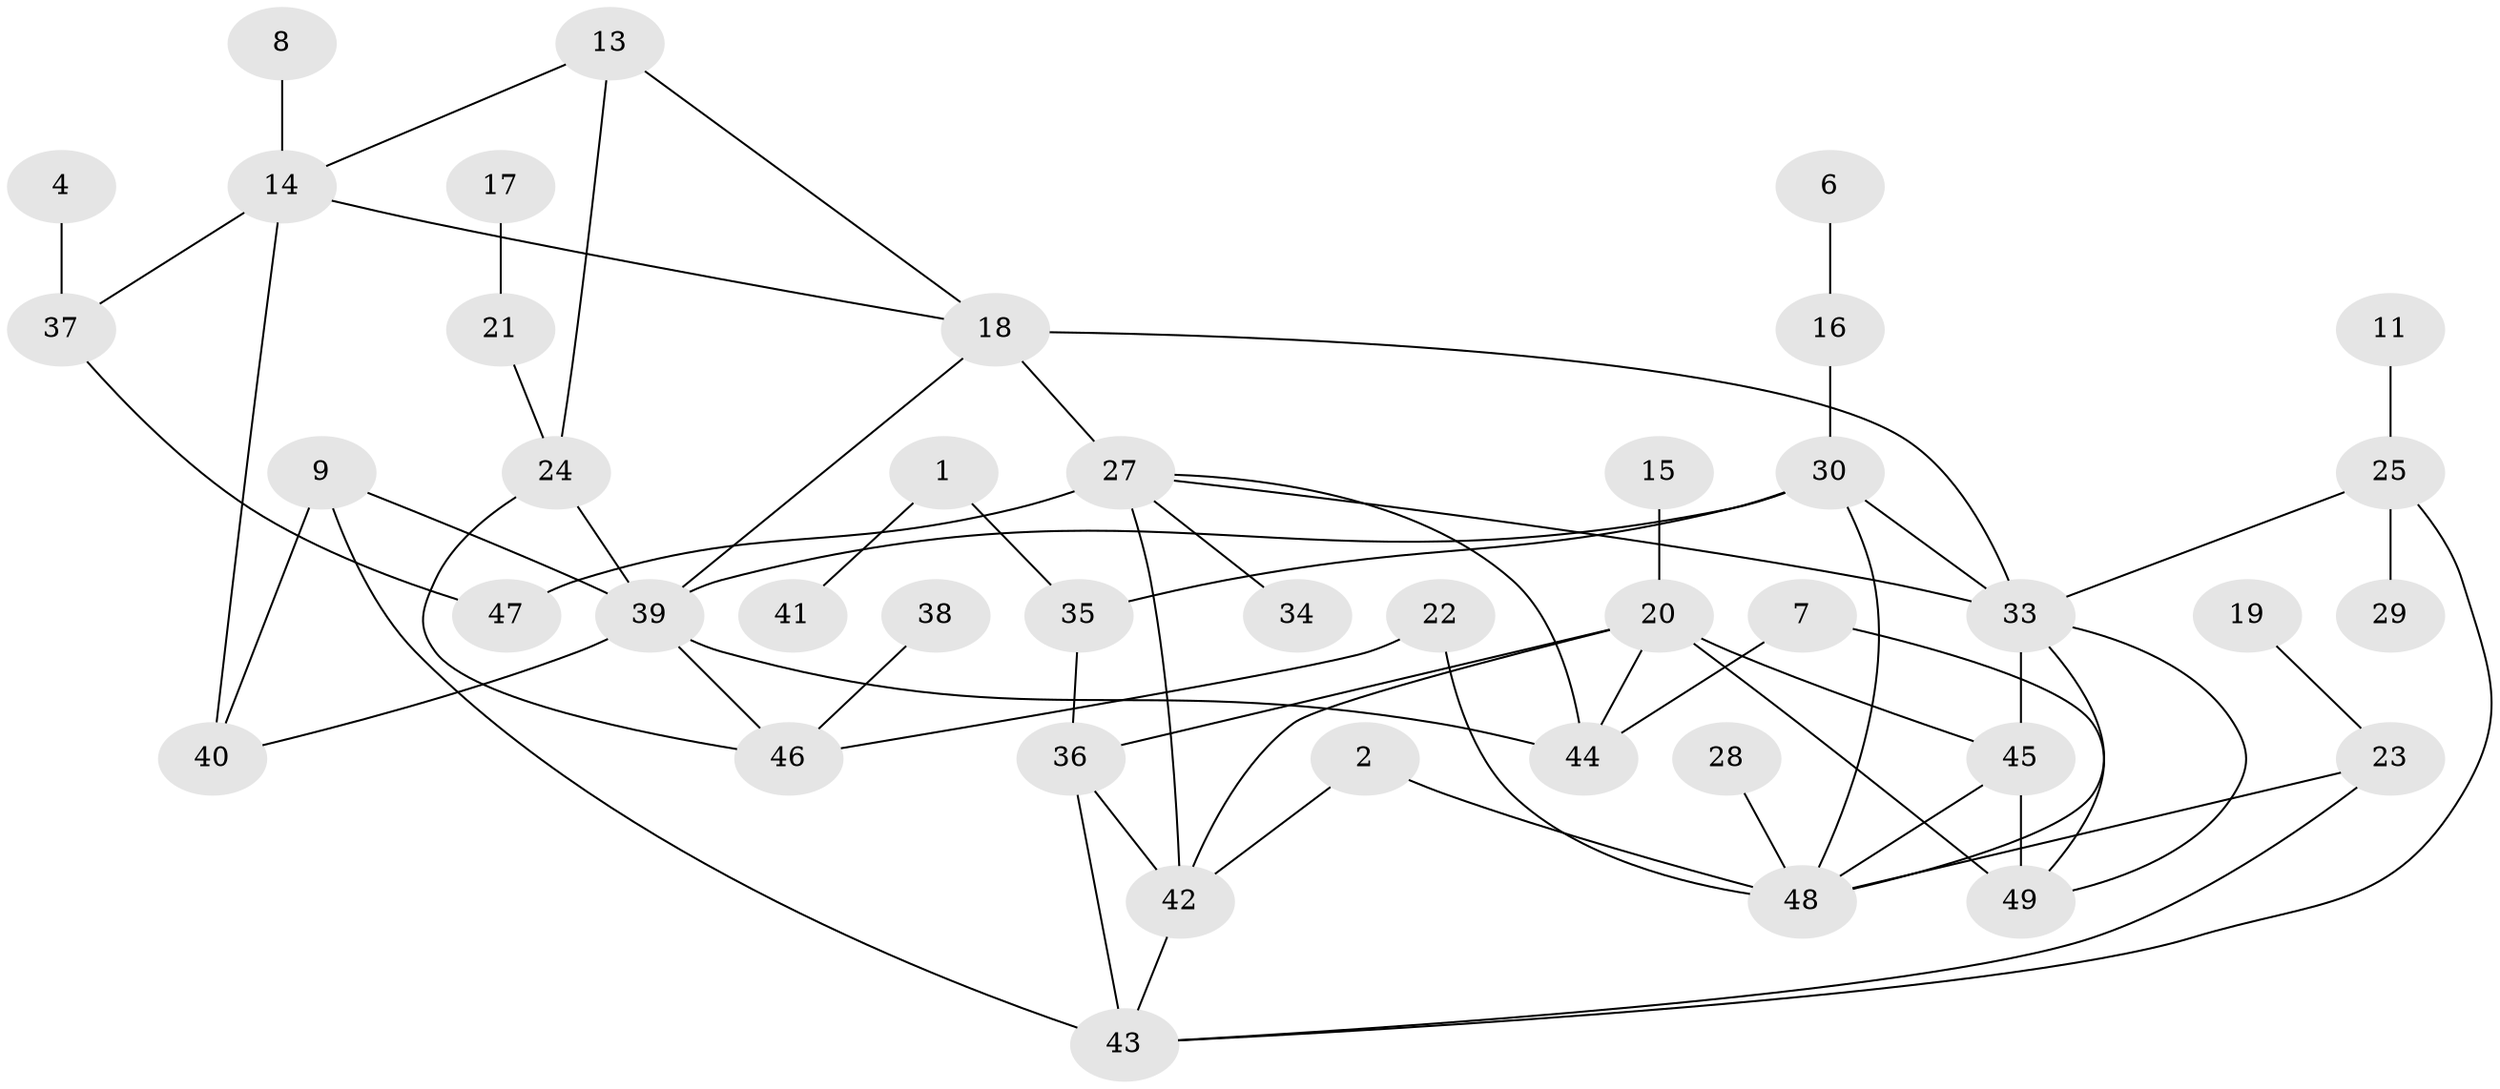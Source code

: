 // original degree distribution, {7: 0.010309278350515464, 2: 0.27835051546391754, 3: 0.20618556701030927, 5: 0.030927835051546393, 1: 0.20618556701030927, 4: 0.18556701030927836, 0: 0.061855670103092786, 8: 0.010309278350515464, 6: 0.010309278350515464}
// Generated by graph-tools (version 1.1) at 2025/35/03/04/25 23:35:49]
// undirected, 42 vertices, 65 edges
graph export_dot {
  node [color=gray90,style=filled];
  1;
  2;
  4;
  6;
  7;
  8;
  9;
  11;
  13;
  14;
  15;
  16;
  17;
  18;
  19;
  20;
  21;
  22;
  23;
  24;
  25;
  27;
  28;
  29;
  30;
  33;
  34;
  35;
  36;
  37;
  38;
  39;
  40;
  41;
  42;
  43;
  44;
  45;
  46;
  47;
  48;
  49;
  1 -- 35 [weight=1.0];
  1 -- 41 [weight=1.0];
  2 -- 42 [weight=1.0];
  2 -- 48 [weight=1.0];
  4 -- 37 [weight=1.0];
  6 -- 16 [weight=1.0];
  7 -- 44 [weight=1.0];
  7 -- 49 [weight=1.0];
  8 -- 14 [weight=1.0];
  9 -- 39 [weight=1.0];
  9 -- 40 [weight=1.0];
  9 -- 43 [weight=1.0];
  11 -- 25 [weight=1.0];
  13 -- 14 [weight=1.0];
  13 -- 18 [weight=1.0];
  13 -- 24 [weight=1.0];
  14 -- 18 [weight=1.0];
  14 -- 37 [weight=1.0];
  14 -- 40 [weight=1.0];
  15 -- 20 [weight=1.0];
  16 -- 30 [weight=1.0];
  17 -- 21 [weight=1.0];
  18 -- 27 [weight=2.0];
  18 -- 33 [weight=1.0];
  18 -- 39 [weight=1.0];
  19 -- 23 [weight=1.0];
  20 -- 36 [weight=1.0];
  20 -- 42 [weight=1.0];
  20 -- 44 [weight=1.0];
  20 -- 45 [weight=1.0];
  20 -- 49 [weight=2.0];
  21 -- 24 [weight=1.0];
  22 -- 46 [weight=1.0];
  22 -- 48 [weight=1.0];
  23 -- 43 [weight=1.0];
  23 -- 48 [weight=1.0];
  24 -- 39 [weight=1.0];
  24 -- 46 [weight=1.0];
  25 -- 29 [weight=1.0];
  25 -- 33 [weight=1.0];
  25 -- 43 [weight=1.0];
  27 -- 33 [weight=1.0];
  27 -- 34 [weight=1.0];
  27 -- 42 [weight=1.0];
  27 -- 44 [weight=1.0];
  27 -- 47 [weight=2.0];
  28 -- 48 [weight=2.0];
  30 -- 33 [weight=1.0];
  30 -- 35 [weight=1.0];
  30 -- 39 [weight=1.0];
  30 -- 48 [weight=1.0];
  33 -- 45 [weight=1.0];
  33 -- 48 [weight=1.0];
  33 -- 49 [weight=1.0];
  35 -- 36 [weight=1.0];
  36 -- 42 [weight=1.0];
  36 -- 43 [weight=2.0];
  37 -- 47 [weight=1.0];
  38 -- 46 [weight=1.0];
  39 -- 40 [weight=1.0];
  39 -- 44 [weight=1.0];
  39 -- 46 [weight=1.0];
  42 -- 43 [weight=1.0];
  45 -- 48 [weight=1.0];
  45 -- 49 [weight=1.0];
}
